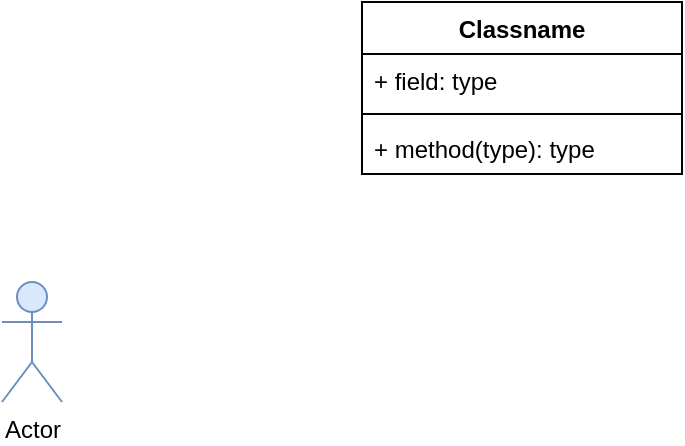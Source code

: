 <mxfile version="15.2.9" type="github"><diagram id="uKeNQVnMnumqegI16k3Y" name="第 1 页"><mxGraphModel dx="1038" dy="547" grid="1" gridSize="10" guides="1" tooltips="1" connect="1" arrows="1" fold="1" page="1" pageScale="1" pageWidth="850" pageHeight="1100" math="0" shadow="0"><root><mxCell id="0"/><mxCell id="1" parent="0"/><mxCell id="m2BMpF22yhgKDixDWZiY-1" value="Actor" style="shape=umlActor;verticalLabelPosition=bottom;verticalAlign=top;html=1;fillColor=#dae8fc;strokeColor=#6c8ebf;" vertex="1" parent="1"><mxGeometry x="40" y="160" width="30" height="60" as="geometry"/></mxCell><mxCell id="m2BMpF22yhgKDixDWZiY-2" value="Classname" style="swimlane;fontStyle=1;align=center;verticalAlign=top;childLayout=stackLayout;horizontal=1;startSize=26;horizontalStack=0;resizeParent=1;resizeParentMax=0;resizeLast=0;collapsible=1;marginBottom=0;" vertex="1" parent="1"><mxGeometry x="220" y="20" width="160" height="86" as="geometry"/></mxCell><mxCell id="m2BMpF22yhgKDixDWZiY-3" value="+ field: type" style="text;strokeColor=none;fillColor=none;align=left;verticalAlign=top;spacingLeft=4;spacingRight=4;overflow=hidden;rotatable=0;points=[[0,0.5],[1,0.5]];portConstraint=eastwest;" vertex="1" parent="m2BMpF22yhgKDixDWZiY-2"><mxGeometry y="26" width="160" height="26" as="geometry"/></mxCell><mxCell id="m2BMpF22yhgKDixDWZiY-4" value="" style="line;strokeWidth=1;fillColor=none;align=left;verticalAlign=middle;spacingTop=-1;spacingLeft=3;spacingRight=3;rotatable=0;labelPosition=right;points=[];portConstraint=eastwest;" vertex="1" parent="m2BMpF22yhgKDixDWZiY-2"><mxGeometry y="52" width="160" height="8" as="geometry"/></mxCell><mxCell id="m2BMpF22yhgKDixDWZiY-5" value="+ method(type): type" style="text;strokeColor=none;fillColor=none;align=left;verticalAlign=top;spacingLeft=4;spacingRight=4;overflow=hidden;rotatable=0;points=[[0,0.5],[1,0.5]];portConstraint=eastwest;" vertex="1" parent="m2BMpF22yhgKDixDWZiY-2"><mxGeometry y="60" width="160" height="26" as="geometry"/></mxCell></root></mxGraphModel></diagram></mxfile>